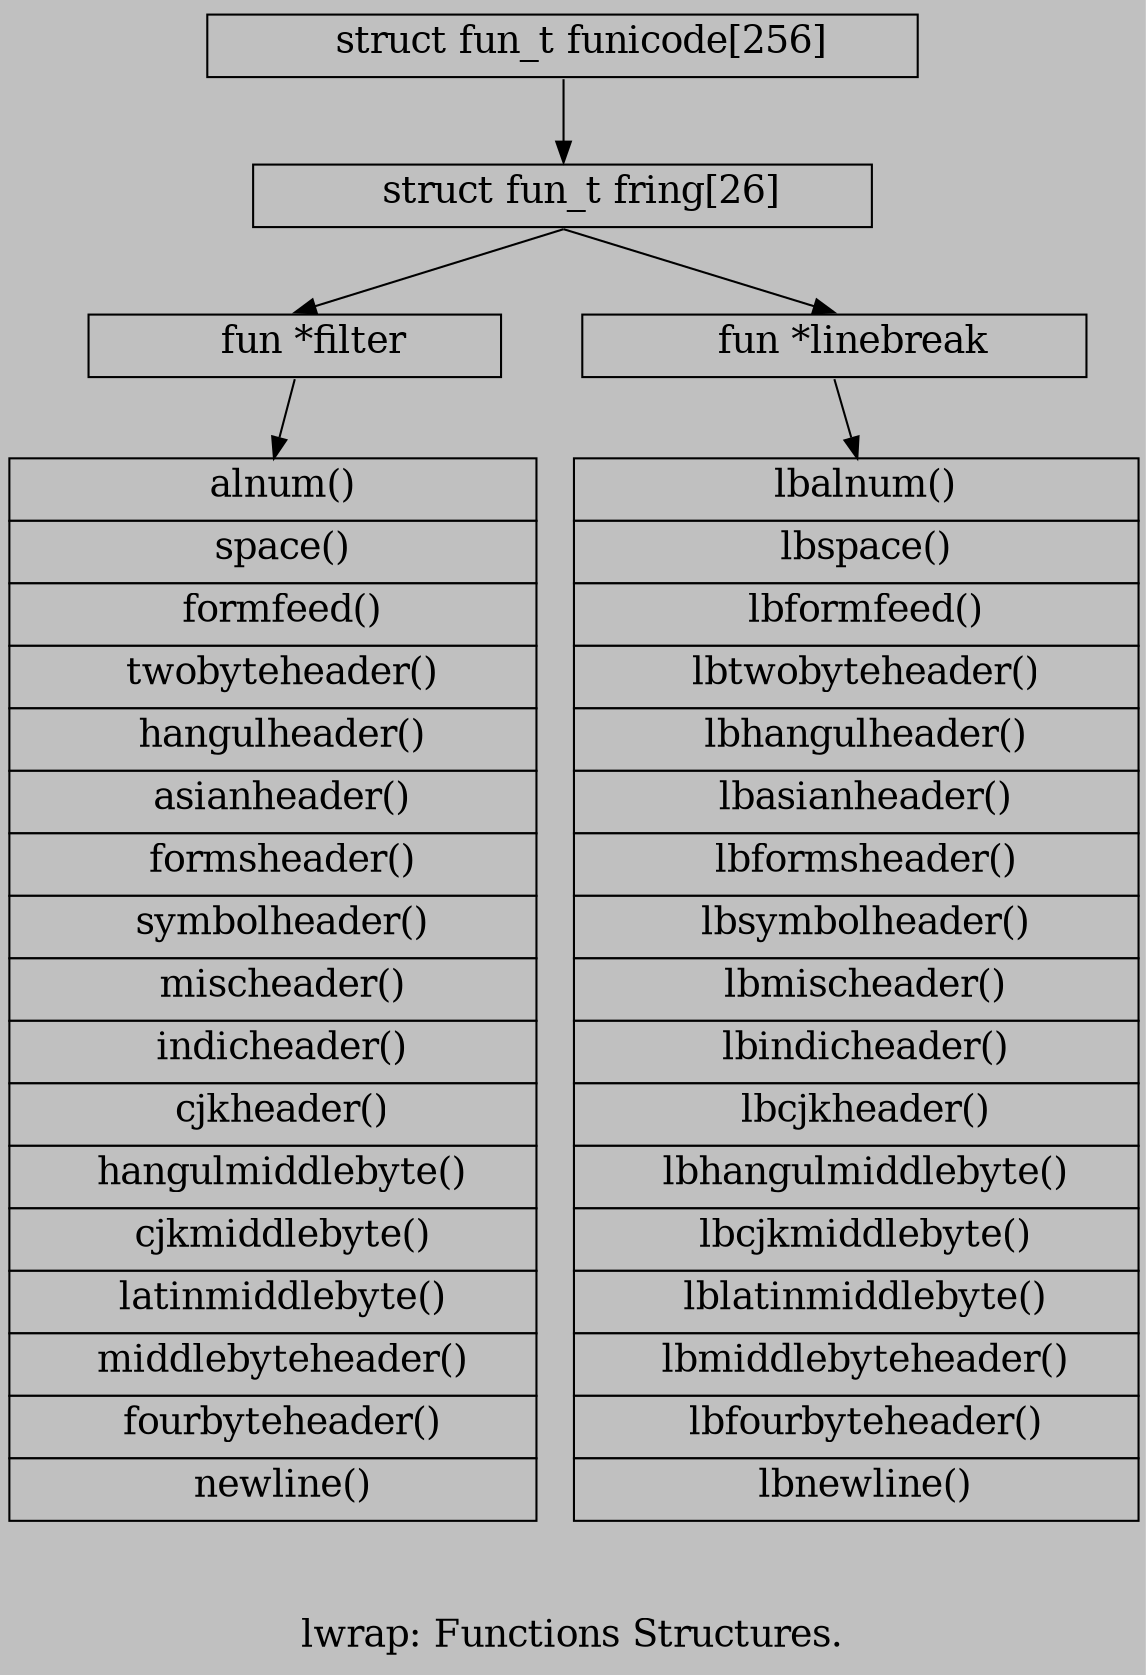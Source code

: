 digraph ports {
    bgcolor="gray"
    { rank=same; n0}
    splines=polyline;
    n0 [shape=none,margin=0,label=<
    <TABLE BORDER="0" CELLBORDER="1" CELLSPACING="0" CELLPADDING="4">
    <TR>
        <TD
            PORT="1" BGCOLOR="gray" COLSPAN="11">
            <FONT POINT-SIZE="18">struct fun_t funicode[256]</FONT>
        </TD>
    </TR>
    </TABLE>>];
    n1 [shape=none,margin=0,label=<
    <TABLE BORDER="0" CELLBORDER="1" CELLSPACING="0" CELLPADDING="4">
    <TR>
        <TD
            PORT="1" BGCOLOR="gray" COLSPAN="11">
            <FONT POINT-SIZE="18">struct fun_t fring[26]</FONT>
        </TD>
    </TR>
    </TABLE>>];
    n2 [shape=none,margin=0,label=<
    <TABLE BORDER="0" CELLBORDER="1" CELLSPACING="0" CELLPADDING="4">
    <TR>
        <TD
            PORT="1" BGCOLOR="gray" COLSPAN="11">
            <FONT POINT-SIZE="18">fun *filter</FONT>
        </TD>
    </TR>
    </TABLE>>];
    n3 [shape=none,margin=0,label=<
    <TABLE BORDER="0" CELLBORDER="1" CELLSPACING="0" CELLPADDING="4">
    <TR>
        <TD
            PORT="1" BGCOLOR="gray" COLSPAN="11">
            <FONT POINT-SIZE="18">fun *linebreak</FONT>
        </TD>
    </TR>
    </TABLE>>];
    n4 [shape=none,margin=0,label=<
	<TABLE BORDER="0" CELLBORDER="1"
	 CELLSPACING="0" CELLPADDING="4">
   <TR>
      <TD PORT="1" BGCOLOR="gray" COLSPAN="11">
        <FONT POINT-SIZE="18">alnum()</FONT>
      </TD>
		</TR>
   <TR>
      <TD PORT="1" BGCOLOR="gray" COLSPAN="11">
        <FONT POINT-SIZE="18">space()</FONT>
      </TD>
	 </TR>
   <TR>
      <TD PORT="1" BGCOLOR="gray" COLSPAN="11">
        <FONT POINT-SIZE="18">formfeed()</FONT>
      </TD>
		</TR>
  <TR>
      <TD PORT="1" BGCOLOR="gray" COLSPAN="11">
        <FONT POINT-SIZE="18">twobyteheader()</FONT>
      </TD>
		</TR>
   <TR>
      <TD PORT="1" BGCOLOR="gray" COLSPAN="11">
        <FONT POINT-SIZE="18">hangulheader()</FONT>
      </TD>
		</TR>
   <TR>
      <TD PORT="1" BGCOLOR="gray" COLSPAN="11">
        <FONT POINT-SIZE="18">asianheader()</FONT>
      </TD>
		</TR>
   <TR>
      <TD PORT="1" BGCOLOR="gray" COLSPAN="11">
        <FONT POINT-SIZE="18">formsheader()</FONT>
      </TD>
		</TR>
   <TR>
      <TD PORT="1" BGCOLOR="gray" COLSPAN="11">
        <FONT POINT-SIZE="18">symbolheader()</FONT>
      </TD>
		</TR>
   <TR>
      <TD PORT="1" BGCOLOR="gray" COLSPAN="11">
        <FONT POINT-SIZE="18">mischeader()</FONT>
      </TD>
		</TR>
   <TR>
      <TD PORT="1" BGCOLOR="gray" COLSPAN="11">
        <FONT POINT-SIZE="18">indicheader()</FONT>
      </TD>
		</TR>
   <TR>
      <TD PORT="1" BGCOLOR="gray" COLSPAN="11">
        <FONT POINT-SIZE="18">cjkheader()</FONT>
      </TD>
		</TR>
   <TR>
      <TD PORT="1" BGCOLOR="gray" COLSPAN="11">
        <FONT POINT-SIZE="18">hangulmiddlebyte()</FONT>
      </TD>
		</TR>
   <TR>
      <TD PORT="1" BGCOLOR="gray" COLSPAN="11">
        <FONT POINT-SIZE="18">cjkmiddlebyte()</FONT>
      </TD>
		</TR>
   <TR>
      <TD PORT="1" BGCOLOR="gray" COLSPAN="11">
        <FONT POINT-SIZE="18">latinmiddlebyte()</FONT>
      </TD>
		</TR>
   <TR>
      <TD PORT="1" BGCOLOR="gray" COLSPAN="11">
        <FONT POINT-SIZE="18">middlebyteheader()</FONT>
      </TD>
		</TR>
   <TR>
      <TD PORT="1" BGCOLOR="gray" COLSPAN="11">
        <FONT POINT-SIZE="18">fourbyteheader()</FONT>
      </TD>
		</TR>
    <TR>
      <TD PORT="1" BGCOLOR="gray" COLSPAN="11">
        <FONT POINT-SIZE="18">newline()</FONT>
      </TD>
		</TR>
  </TABLE>>];
    n5 [shape=none,margin=0,label=<
	<TABLE BORDER="0" CELLBORDER="1"
	 CELLSPACING="0" CELLPADDING="4">
   <TR>
       <TD PORT="1" BGCOLOR="gray" COLSPAN="11">
        <FONT POINT-SIZE="18">lbalnum()</FONT>
      </TD>
		</TR>
   <TR>
      <TD PORT="1" BGCOLOR="gray" COLSPAN="11">
        <FONT POINT-SIZE="18">lbspace()</FONT>
      </TD>
	 </TR>
   <TR>
      <TD PORT="1" BGCOLOR="gray" COLSPAN="11">
        <FONT POINT-SIZE="18">lbformfeed()</FONT>
      </TD>
		</TR>
  <TR>
      <TD PORT="1" BGCOLOR="gray" COLSPAN="11">
        <FONT POINT-SIZE="18">lbtwobyteheader()</FONT>
      </TD>
		</TR>
   <TR>
      <TD PORT="1" BGCOLOR="gray" COLSPAN="11">
        <FONT POINT-SIZE="18">lbhangulheader()</FONT>
      </TD>
		</TR>
   <TR>
      <TD PORT="1" BGCOLOR="gray" COLSPAN="11">
        <FONT POINT-SIZE="18">lbasianheader()</FONT>
      </TD>
		</TR>
   <TR>
      <TD PORT="1" BGCOLOR="gray" COLSPAN="11">
        <FONT POINT-SIZE="18">lbformsheader()</FONT>
      </TD>
		</TR>
   <TR>
      <TD PORT="1" BGCOLOR="gray" COLSPAN="11">
        <FONT POINT-SIZE="18">lbsymbolheader()</FONT>
      </TD>
		</TR>
   <TR>
      <TD PORT="1" BGCOLOR="gray" COLSPAN="11">
        <FONT POINT-SIZE="18">lbmischeader()</FONT>
      </TD>
		</TR>
   <TR>
      <TD PORT="1" BGCOLOR="gray" COLSPAN="11">
        <FONT POINT-SIZE="18">lbindicheader()</FONT>
      </TD>
		</TR>
   <TR>
      <TD PORT="1" BGCOLOR="gray" COLSPAN="11">
        <FONT POINT-SIZE="18">lbcjkheader()</FONT>
      </TD>
		</TR>
   <TR>
      <TD PORT="1" BGCOLOR="gray" COLSPAN="11">
        <FONT POINT-SIZE="18">lbhangulmiddlebyte()</FONT>
      </TD>
		</TR>
   <TR>
      <TD PORT="1" BGCOLOR="gray" COLSPAN="11">
        <FONT POINT-SIZE="18">lbcjkmiddlebyte()</FONT>
      </TD>
		</TR>
   <TR>
      <TD PORT="1" BGCOLOR="gray" COLSPAN="11">
        <FONT POINT-SIZE="18">lblatinmiddlebyte()</FONT>
      </TD>
		</TR>
   <TR>
      <TD PORT="1" BGCOLOR="gray" COLSPAN="11">
        <FONT POINT-SIZE="18">lbmiddlebyteheader()</FONT>
      </TD>
		</TR>
   <TR>
      <TD PORT="1" BGCOLOR="gray" COLSPAN="11">
        <FONT POINT-SIZE="18">lbfourbyteheader()</FONT>
      </TD>
		</TR>
    <TR>
      <TD PORT="1" BGCOLOR="gray" COLSPAN="11">
        <FONT POINT-SIZE="18">lbnewline()</FONT>
      </TD>
		</TR>
  </TABLE>>];
  n0:1:s->n1:1:n;
    n1:1:s->n2:1:n;
    n1:1:s->n3:1:n;
    n2:1:s->n4:1:n;
    n3:1:s->n5:1:n;
    label = "\n\nlwrap: Functions Structures.";
    fontsize=18;
}
